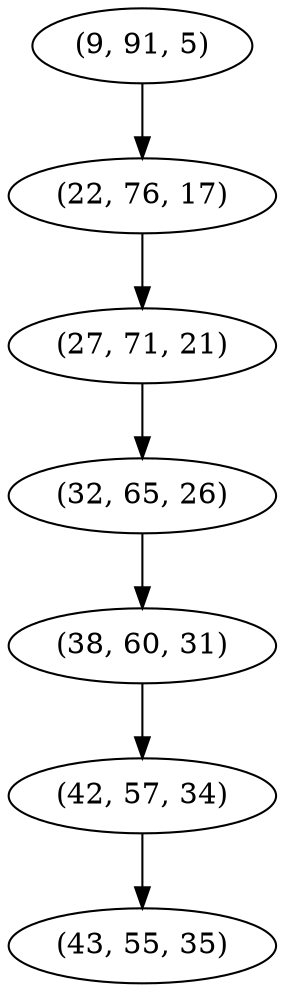 digraph tree {
    "(9, 91, 5)";
    "(22, 76, 17)";
    "(27, 71, 21)";
    "(32, 65, 26)";
    "(38, 60, 31)";
    "(42, 57, 34)";
    "(43, 55, 35)";
    "(9, 91, 5)" -> "(22, 76, 17)";
    "(22, 76, 17)" -> "(27, 71, 21)";
    "(27, 71, 21)" -> "(32, 65, 26)";
    "(32, 65, 26)" -> "(38, 60, 31)";
    "(38, 60, 31)" -> "(42, 57, 34)";
    "(42, 57, 34)" -> "(43, 55, 35)";
}
